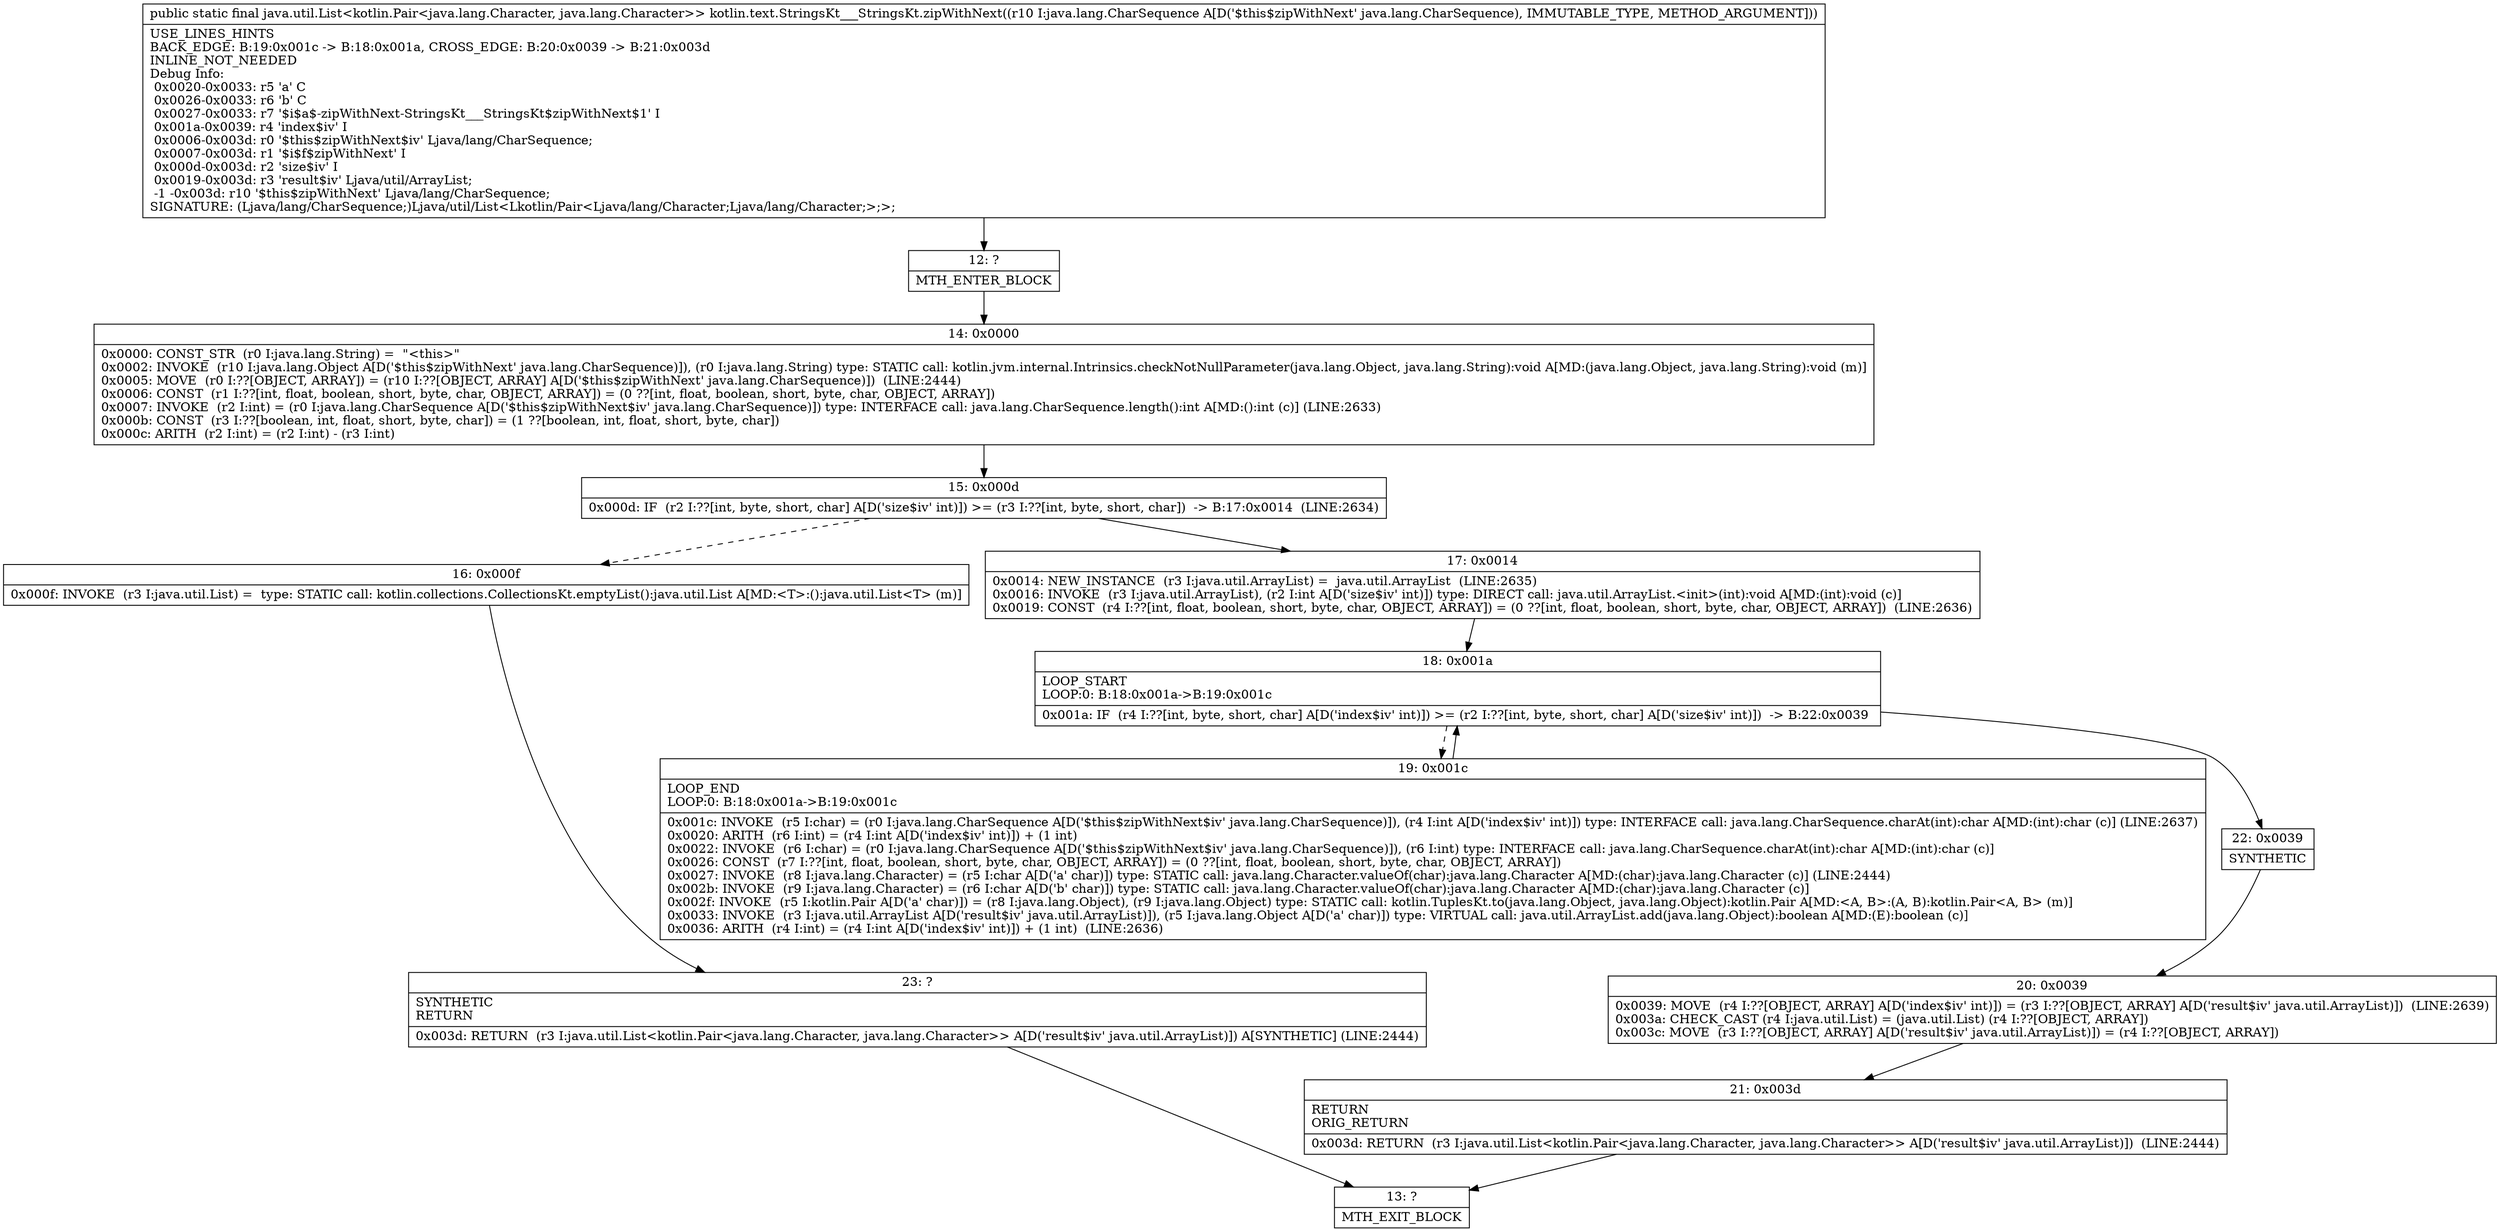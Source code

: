 digraph "CFG forkotlin.text.StringsKt___StringsKt.zipWithNext(Ljava\/lang\/CharSequence;)Ljava\/util\/List;" {
Node_12 [shape=record,label="{12\:\ ?|MTH_ENTER_BLOCK\l}"];
Node_14 [shape=record,label="{14\:\ 0x0000|0x0000: CONST_STR  (r0 I:java.lang.String) =  \"\<this\>\" \l0x0002: INVOKE  (r10 I:java.lang.Object A[D('$this$zipWithNext' java.lang.CharSequence)]), (r0 I:java.lang.String) type: STATIC call: kotlin.jvm.internal.Intrinsics.checkNotNullParameter(java.lang.Object, java.lang.String):void A[MD:(java.lang.Object, java.lang.String):void (m)]\l0x0005: MOVE  (r0 I:??[OBJECT, ARRAY]) = (r10 I:??[OBJECT, ARRAY] A[D('$this$zipWithNext' java.lang.CharSequence)])  (LINE:2444)\l0x0006: CONST  (r1 I:??[int, float, boolean, short, byte, char, OBJECT, ARRAY]) = (0 ??[int, float, boolean, short, byte, char, OBJECT, ARRAY]) \l0x0007: INVOKE  (r2 I:int) = (r0 I:java.lang.CharSequence A[D('$this$zipWithNext$iv' java.lang.CharSequence)]) type: INTERFACE call: java.lang.CharSequence.length():int A[MD:():int (c)] (LINE:2633)\l0x000b: CONST  (r3 I:??[boolean, int, float, short, byte, char]) = (1 ??[boolean, int, float, short, byte, char]) \l0x000c: ARITH  (r2 I:int) = (r2 I:int) \- (r3 I:int) \l}"];
Node_15 [shape=record,label="{15\:\ 0x000d|0x000d: IF  (r2 I:??[int, byte, short, char] A[D('size$iv' int)]) \>= (r3 I:??[int, byte, short, char])  \-\> B:17:0x0014  (LINE:2634)\l}"];
Node_16 [shape=record,label="{16\:\ 0x000f|0x000f: INVOKE  (r3 I:java.util.List) =  type: STATIC call: kotlin.collections.CollectionsKt.emptyList():java.util.List A[MD:\<T\>:():java.util.List\<T\> (m)]\l}"];
Node_23 [shape=record,label="{23\:\ ?|SYNTHETIC\lRETURN\l|0x003d: RETURN  (r3 I:java.util.List\<kotlin.Pair\<java.lang.Character, java.lang.Character\>\> A[D('result$iv' java.util.ArrayList)]) A[SYNTHETIC] (LINE:2444)\l}"];
Node_13 [shape=record,label="{13\:\ ?|MTH_EXIT_BLOCK\l}"];
Node_17 [shape=record,label="{17\:\ 0x0014|0x0014: NEW_INSTANCE  (r3 I:java.util.ArrayList) =  java.util.ArrayList  (LINE:2635)\l0x0016: INVOKE  (r3 I:java.util.ArrayList), (r2 I:int A[D('size$iv' int)]) type: DIRECT call: java.util.ArrayList.\<init\>(int):void A[MD:(int):void (c)]\l0x0019: CONST  (r4 I:??[int, float, boolean, short, byte, char, OBJECT, ARRAY]) = (0 ??[int, float, boolean, short, byte, char, OBJECT, ARRAY])  (LINE:2636)\l}"];
Node_18 [shape=record,label="{18\:\ 0x001a|LOOP_START\lLOOP:0: B:18:0x001a\-\>B:19:0x001c\l|0x001a: IF  (r4 I:??[int, byte, short, char] A[D('index$iv' int)]) \>= (r2 I:??[int, byte, short, char] A[D('size$iv' int)])  \-\> B:22:0x0039 \l}"];
Node_19 [shape=record,label="{19\:\ 0x001c|LOOP_END\lLOOP:0: B:18:0x001a\-\>B:19:0x001c\l|0x001c: INVOKE  (r5 I:char) = (r0 I:java.lang.CharSequence A[D('$this$zipWithNext$iv' java.lang.CharSequence)]), (r4 I:int A[D('index$iv' int)]) type: INTERFACE call: java.lang.CharSequence.charAt(int):char A[MD:(int):char (c)] (LINE:2637)\l0x0020: ARITH  (r6 I:int) = (r4 I:int A[D('index$iv' int)]) + (1 int) \l0x0022: INVOKE  (r6 I:char) = (r0 I:java.lang.CharSequence A[D('$this$zipWithNext$iv' java.lang.CharSequence)]), (r6 I:int) type: INTERFACE call: java.lang.CharSequence.charAt(int):char A[MD:(int):char (c)]\l0x0026: CONST  (r7 I:??[int, float, boolean, short, byte, char, OBJECT, ARRAY]) = (0 ??[int, float, boolean, short, byte, char, OBJECT, ARRAY]) \l0x0027: INVOKE  (r8 I:java.lang.Character) = (r5 I:char A[D('a' char)]) type: STATIC call: java.lang.Character.valueOf(char):java.lang.Character A[MD:(char):java.lang.Character (c)] (LINE:2444)\l0x002b: INVOKE  (r9 I:java.lang.Character) = (r6 I:char A[D('b' char)]) type: STATIC call: java.lang.Character.valueOf(char):java.lang.Character A[MD:(char):java.lang.Character (c)]\l0x002f: INVOKE  (r5 I:kotlin.Pair A[D('a' char)]) = (r8 I:java.lang.Object), (r9 I:java.lang.Object) type: STATIC call: kotlin.TuplesKt.to(java.lang.Object, java.lang.Object):kotlin.Pair A[MD:\<A, B\>:(A, B):kotlin.Pair\<A, B\> (m)]\l0x0033: INVOKE  (r3 I:java.util.ArrayList A[D('result$iv' java.util.ArrayList)]), (r5 I:java.lang.Object A[D('a' char)]) type: VIRTUAL call: java.util.ArrayList.add(java.lang.Object):boolean A[MD:(E):boolean (c)]\l0x0036: ARITH  (r4 I:int) = (r4 I:int A[D('index$iv' int)]) + (1 int)  (LINE:2636)\l}"];
Node_22 [shape=record,label="{22\:\ 0x0039|SYNTHETIC\l}"];
Node_20 [shape=record,label="{20\:\ 0x0039|0x0039: MOVE  (r4 I:??[OBJECT, ARRAY] A[D('index$iv' int)]) = (r3 I:??[OBJECT, ARRAY] A[D('result$iv' java.util.ArrayList)])  (LINE:2639)\l0x003a: CHECK_CAST (r4 I:java.util.List) = (java.util.List) (r4 I:??[OBJECT, ARRAY]) \l0x003c: MOVE  (r3 I:??[OBJECT, ARRAY] A[D('result$iv' java.util.ArrayList)]) = (r4 I:??[OBJECT, ARRAY]) \l}"];
Node_21 [shape=record,label="{21\:\ 0x003d|RETURN\lORIG_RETURN\l|0x003d: RETURN  (r3 I:java.util.List\<kotlin.Pair\<java.lang.Character, java.lang.Character\>\> A[D('result$iv' java.util.ArrayList)])  (LINE:2444)\l}"];
MethodNode[shape=record,label="{public static final java.util.List\<kotlin.Pair\<java.lang.Character, java.lang.Character\>\> kotlin.text.StringsKt___StringsKt.zipWithNext((r10 I:java.lang.CharSequence A[D('$this$zipWithNext' java.lang.CharSequence), IMMUTABLE_TYPE, METHOD_ARGUMENT]))  | USE_LINES_HINTS\lBACK_EDGE: B:19:0x001c \-\> B:18:0x001a, CROSS_EDGE: B:20:0x0039 \-\> B:21:0x003d\lINLINE_NOT_NEEDED\lDebug Info:\l  0x0020\-0x0033: r5 'a' C\l  0x0026\-0x0033: r6 'b' C\l  0x0027\-0x0033: r7 '$i$a$\-zipWithNext\-StringsKt___StringsKt$zipWithNext$1' I\l  0x001a\-0x0039: r4 'index$iv' I\l  0x0006\-0x003d: r0 '$this$zipWithNext$iv' Ljava\/lang\/CharSequence;\l  0x0007\-0x003d: r1 '$i$f$zipWithNext' I\l  0x000d\-0x003d: r2 'size$iv' I\l  0x0019\-0x003d: r3 'result$iv' Ljava\/util\/ArrayList;\l  \-1 \-0x003d: r10 '$this$zipWithNext' Ljava\/lang\/CharSequence;\lSIGNATURE: (Ljava\/lang\/CharSequence;)Ljava\/util\/List\<Lkotlin\/Pair\<Ljava\/lang\/Character;Ljava\/lang\/Character;\>;\>;\l}"];
MethodNode -> Node_12;Node_12 -> Node_14;
Node_14 -> Node_15;
Node_15 -> Node_16[style=dashed];
Node_15 -> Node_17;
Node_16 -> Node_23;
Node_23 -> Node_13;
Node_17 -> Node_18;
Node_18 -> Node_19[style=dashed];
Node_18 -> Node_22;
Node_19 -> Node_18;
Node_22 -> Node_20;
Node_20 -> Node_21;
Node_21 -> Node_13;
}

